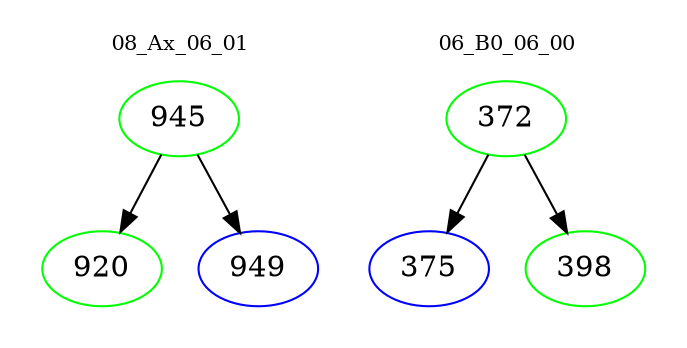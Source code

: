 digraph{
subgraph cluster_0 {
color = white
label = "08_Ax_06_01";
fontsize=10;
T0_945 [label="945", color="green"]
T0_945 -> T0_920 [color="black"]
T0_920 [label="920", color="green"]
T0_945 -> T0_949 [color="black"]
T0_949 [label="949", color="blue"]
}
subgraph cluster_1 {
color = white
label = "06_B0_06_00";
fontsize=10;
T1_372 [label="372", color="green"]
T1_372 -> T1_375 [color="black"]
T1_375 [label="375", color="blue"]
T1_372 -> T1_398 [color="black"]
T1_398 [label="398", color="green"]
}
}

